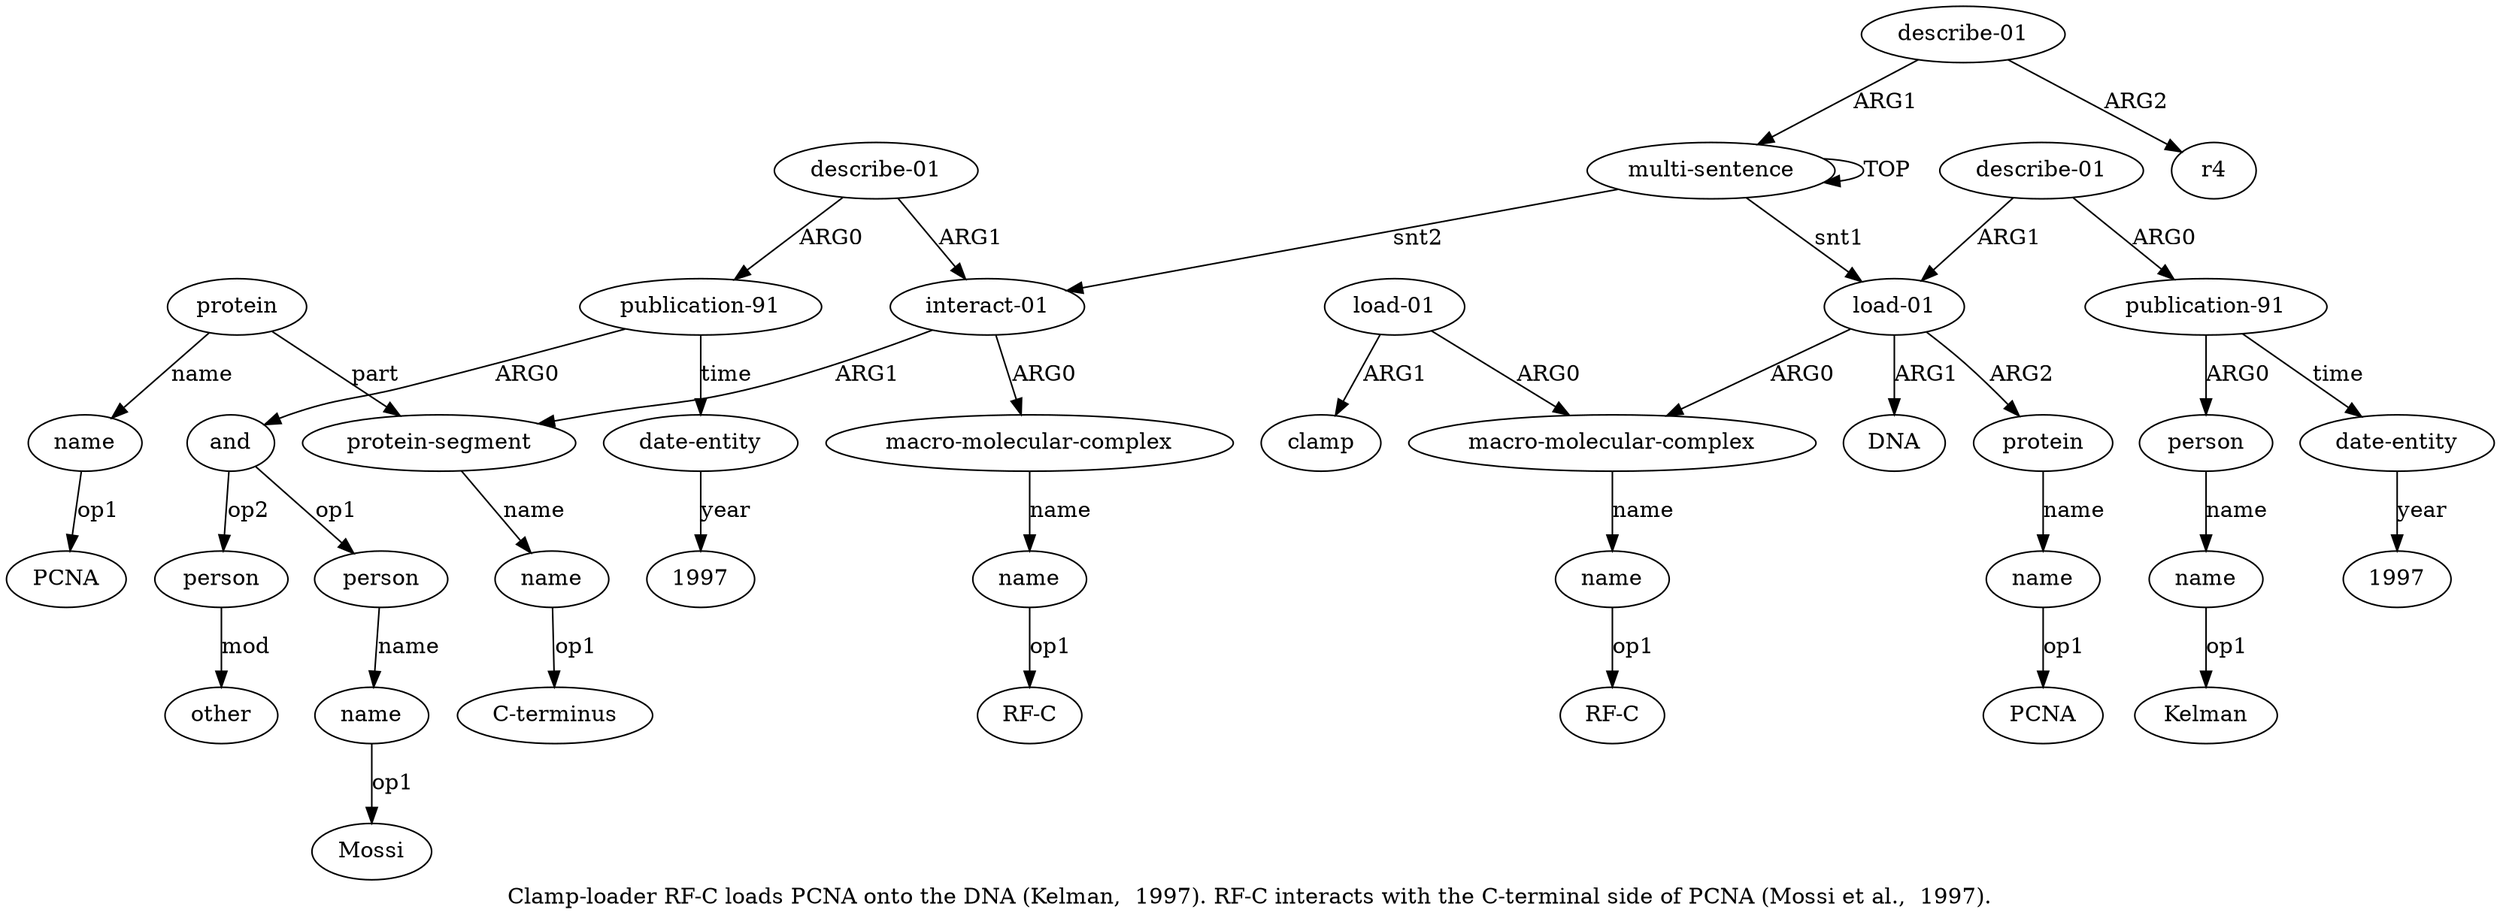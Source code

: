 digraph  {
	graph [label="Clamp-loader RF-C loads PCNA onto the DNA (Kelman,  1997). RF-C interacts with the C-terminal side of PCNA (Mossi et al.,  1997)\
."];
	node [label="\N"];
	a20	 [color=black,
		gold_ind=20,
		gold_label=name,
		label=name,
		test_ind=20,
		test_label=name];
	"a20 PCNA"	 [color=black,
		gold_ind=-1,
		gold_label=PCNA,
		label=PCNA,
		test_ind=-1,
		test_label=PCNA];
	a20 -> "a20 PCNA" [key=0,
	color=black,
	gold_label=op1,
	label=op1,
	test_label=op1];
a21 [color=black,
	gold_ind=21,
	gold_label="describe-01",
	label="describe-01",
	test_ind=21,
	test_label="describe-01"];
a22 [color=black,
	gold_ind=22,
	gold_label="publication-91",
	label="publication-91",
	test_ind=22,
	test_label="publication-91"];
a21 -> a22 [key=0,
color=black,
gold_label=ARG0,
label=ARG0,
test_label=ARG0];
a14 [color=black,
gold_ind=14,
gold_label="interact-01",
label="interact-01",
test_ind=14,
test_label="interact-01"];
a21 -> a14 [key=0,
color=black,
gold_label=ARG1,
label=ARG1,
test_label=ARG1];
a23 [color=black,
gold_ind=23,
gold_label=and,
label=and,
test_ind=23,
test_label=and];
a22 -> a23 [key=0,
color=black,
gold_label=ARG0,
label=ARG0,
test_label=ARG0];
a28 [color=black,
gold_ind=28,
gold_label="date-entity",
label="date-entity",
test_ind=28,
test_label="date-entity"];
a22 -> a28 [key=0,
color=black,
gold_label=time,
label=time,
test_label=time];
a24 [color=black,
gold_ind=24,
gold_label=person,
label=person,
test_ind=24,
test_label=person];
a23 -> a24 [key=0,
color=black,
gold_label=op1,
label=op1,
test_label=op1];
a26 [color=black,
gold_ind=26,
gold_label=person,
label=person,
test_ind=26,
test_label=person];
a23 -> a26 [key=0,
color=black,
gold_label=op2,
label=op2,
test_label=op2];
a25 [color=black,
gold_ind=25,
gold_label=name,
label=name,
test_ind=25,
test_label=name];
a24 -> a25 [key=0,
color=black,
gold_label=name,
label=name,
test_label=name];
"a25 Mossi" [color=black,
gold_ind=-1,
gold_label=Mossi,
label=Mossi,
test_ind=-1,
test_label=Mossi];
a25 -> "a25 Mossi" [key=0,
color=black,
gold_label=op1,
label=op1,
test_label=op1];
a27 [color=black,
gold_ind=27,
gold_label=other,
label=other,
test_ind=27,
test_label=other];
a26 -> a27 [key=0,
color=black,
gold_label=mod,
label=mod,
test_label=mod];
"a28 1997" [color=black,
gold_ind=-1,
gold_label=1997,
label=1997,
test_ind=-1,
test_label=1997];
a28 -> "a28 1997" [key=0,
color=black,
gold_label=year,
label=year,
test_label=year];
a29 [color=black,
gold_ind=29,
gold_label="describe-01",
label="describe-01",
test_ind=29,
test_label="describe-01"];
a30 [color=black,
gold_ind=30,
gold_label=r4,
label=r4,
test_ind=30,
test_label=r4];
a29 -> a30 [key=0,
color=black,
gold_label=ARG2,
label=ARG2,
test_label=ARG2];
a0 [color=black,
gold_ind=0,
gold_label="multi-sentence",
label="multi-sentence",
test_ind=0,
test_label="multi-sentence"];
a29 -> a0 [key=0,
color=black,
gold_label=ARG1,
label=ARG1,
test_label=ARG1];
"a18 C-terminus" [color=black,
gold_ind=-1,
gold_label="C-terminus",
label="C-terminus",
test_ind=-1,
test_label="C-terminus"];
a15 [color=black,
gold_ind=15,
gold_label="macro-molecular-complex",
label="macro-molecular-complex",
test_ind=15,
test_label="macro-molecular-complex"];
a16 [color=black,
gold_ind=16,
gold_label=name,
label=name,
test_ind=16,
test_label=name];
a15 -> a16 [key=0,
color=black,
gold_label=name,
label=name,
test_label=name];
a14 -> a15 [key=0,
color=black,
gold_label=ARG0,
label=ARG0,
test_label=ARG0];
a17 [color=black,
gold_ind=17,
gold_label="protein-segment",
label="protein-segment",
test_ind=17,
test_label="protein-segment"];
a14 -> a17 [key=0,
color=black,
gold_label=ARG1,
label=ARG1,
test_label=ARG1];
a18 [color=black,
gold_ind=18,
gold_label=name,
label=name,
test_ind=18,
test_label=name];
a17 -> a18 [key=0,
color=black,
gold_label=name,
label=name,
test_label=name];
"a16 RF-C" [color=black,
gold_ind=-1,
gold_label="RF-C",
label="RF-C",
test_ind=-1,
test_label="RF-C"];
a16 -> "a16 RF-C" [key=0,
color=black,
gold_label=op1,
label=op1,
test_label=op1];
a11 [color=black,
gold_ind=11,
gold_label=person,
label=person,
test_ind=11,
test_label=person];
a12 [color=black,
gold_ind=12,
gold_label=name,
label=name,
test_ind=12,
test_label=name];
a11 -> a12 [key=0,
color=black,
gold_label=name,
label=name,
test_label=name];
a10 [color=black,
gold_ind=10,
gold_label="publication-91",
label="publication-91",
test_ind=10,
test_label="publication-91"];
a10 -> a11 [key=0,
color=black,
gold_label=ARG0,
label=ARG0,
test_label=ARG0];
a13 [color=black,
gold_ind=13,
gold_label="date-entity",
label="date-entity",
test_ind=13,
test_label="date-entity"];
a10 -> a13 [key=0,
color=black,
gold_label=time,
label=time,
test_label=time];
"a13 1997" [color=black,
gold_ind=-1,
gold_label=1997,
label=1997,
test_ind=-1,
test_label=1997];
a13 -> "a13 1997" [key=0,
color=black,
gold_label=year,
label=year,
test_label=year];
"a12 Kelman" [color=black,
gold_ind=-1,
gold_label=Kelman,
label=Kelman,
test_ind=-1,
test_label=Kelman];
a12 -> "a12 Kelman" [key=0,
color=black,
gold_label=op1,
label=op1,
test_label=op1];
a19 [color=black,
gold_ind=19,
gold_label=protein,
label=protein,
test_ind=19,
test_label=protein];
a19 -> a20 [key=0,
color=black,
gold_label=name,
label=name,
test_label=name];
a19 -> a17 [key=0,
color=black,
gold_label=part,
label=part,
test_label=part];
a18 -> "a18 C-terminus" [key=0,
color=black,
gold_label=op1,
label=op1,
test_label=op1];
a1 [color=black,
gold_ind=1,
gold_label="load-01",
label="load-01",
test_ind=1,
test_label="load-01"];
a2 [color=black,
gold_ind=2,
gold_label="macro-molecular-complex",
label="macro-molecular-complex",
test_ind=2,
test_label="macro-molecular-complex"];
a1 -> a2 [key=0,
color=black,
gold_label=ARG0,
label=ARG0,
test_label=ARG0];
a7 [color=black,
gold_ind=7,
gold_label=protein,
label=protein,
test_ind=7,
test_label=protein];
a1 -> a7 [key=0,
color=black,
gold_label=ARG2,
label=ARG2,
test_label=ARG2];
a6 [color=black,
gold_ind=6,
gold_label=DNA,
label=DNA,
test_ind=6,
test_label=DNA];
a1 -> a6 [key=0,
color=black,
gold_label=ARG1,
label=ARG1,
test_label=ARG1];
a0 -> a14 [key=0,
color=black,
gold_label=snt2,
label=snt2,
test_label=snt2];
a0 -> a1 [key=0,
color=black,
gold_label=snt1,
label=snt1,
test_label=snt1];
a0 -> a0 [key=0,
color=black,
gold_label=TOP,
label=TOP,
test_label=TOP];
a3 [color=black,
gold_ind=3,
gold_label=name,
label=name,
test_ind=3,
test_label=name];
"a3 RF-C" [color=black,
gold_ind=-1,
gold_label="RF-C",
label="RF-C",
test_ind=-1,
test_label="RF-C"];
a3 -> "a3 RF-C" [key=0,
color=black,
gold_label=op1,
label=op1,
test_label=op1];
a2 -> a3 [key=0,
color=black,
gold_label=name,
label=name,
test_label=name];
a5 [color=black,
gold_ind=5,
gold_label=clamp,
label=clamp,
test_ind=5,
test_label=clamp];
a4 [color=black,
gold_ind=4,
gold_label="load-01",
label="load-01",
test_ind=4,
test_label="load-01"];
a4 -> a2 [key=0,
color=black,
gold_label=ARG0,
label=ARG0,
test_label=ARG0];
a4 -> a5 [key=0,
color=black,
gold_label=ARG1,
label=ARG1,
test_label=ARG1];
a8 [color=black,
gold_ind=8,
gold_label=name,
label=name,
test_ind=8,
test_label=name];
a7 -> a8 [key=0,
color=black,
gold_label=name,
label=name,
test_label=name];
a9 [color=black,
gold_ind=9,
gold_label="describe-01",
label="describe-01",
test_ind=9,
test_label="describe-01"];
a9 -> a10 [key=0,
color=black,
gold_label=ARG0,
label=ARG0,
test_label=ARG0];
a9 -> a1 [key=0,
color=black,
gold_label=ARG1,
label=ARG1,
test_label=ARG1];
"a8 PCNA" [color=black,
gold_ind=-1,
gold_label=PCNA,
label=PCNA,
test_ind=-1,
test_label=PCNA];
a8 -> "a8 PCNA" [key=0,
color=black,
gold_label=op1,
label=op1,
test_label=op1];
}
